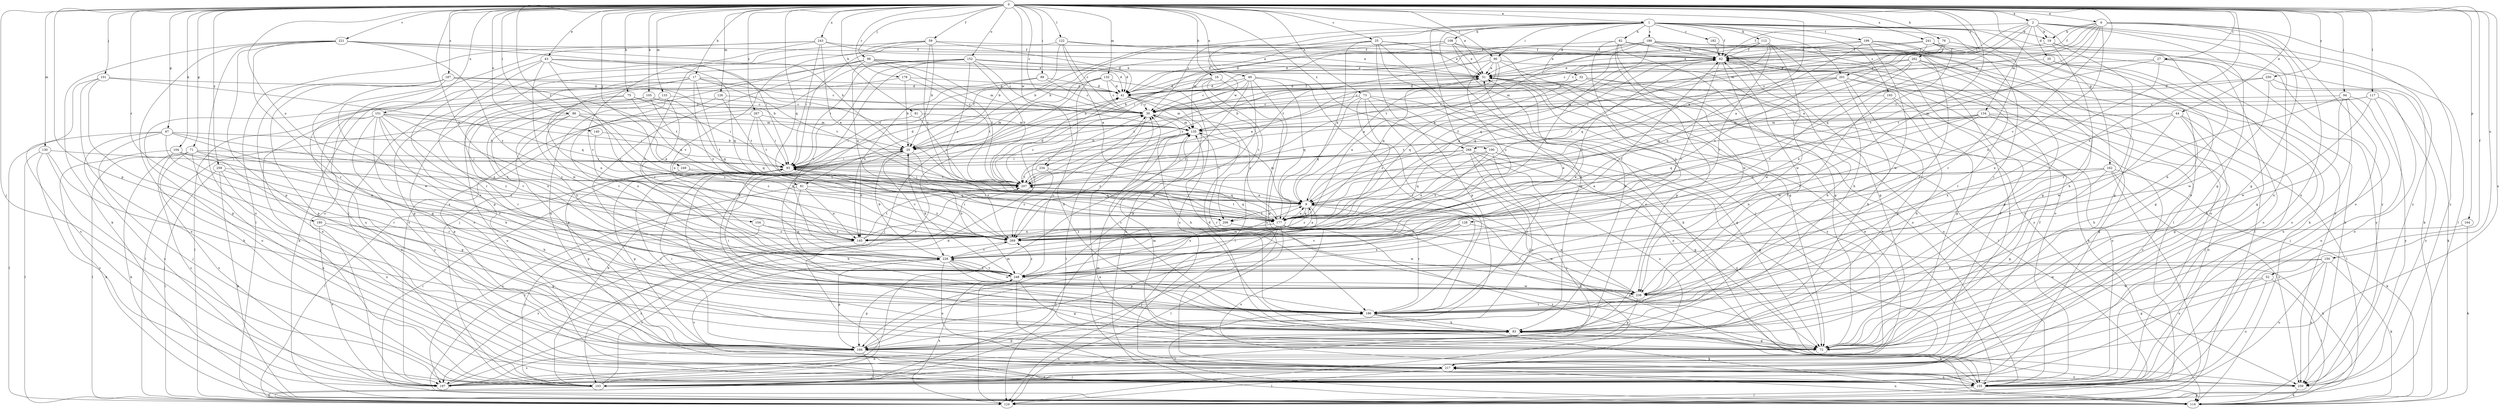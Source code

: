 strict digraph  {
0;
1;
2;
6;
9;
16;
17;
19;
20;
25;
27;
30;
32;
35;
41;
43;
44;
49;
51;
52;
59;
61;
62;
67;
71;
72;
73;
75;
76;
81;
82;
83;
86;
88;
90;
93;
94;
98;
101;
103;
104;
105;
108;
112;
114;
117;
122;
124;
126;
128;
130;
132;
133;
134;
135;
140;
145;
150;
151;
152;
154;
155;
162;
164;
166;
177;
178;
180;
182;
186;
187;
188;
190;
193;
197;
199;
201;
206;
207;
217;
221;
228;
234;
238;
241;
243;
248;
249;
250;
258;
259;
262;
267;
268;
269;
0 -> 1  [label=a];
0 -> 2  [label=a];
0 -> 6  [label=a];
0 -> 9  [label=a];
0 -> 16  [label=b];
0 -> 17  [label=b];
0 -> 25  [label=c];
0 -> 27  [label=c];
0 -> 30  [label=c];
0 -> 43  [label=e];
0 -> 44  [label=e];
0 -> 49  [label=e];
0 -> 51  [label=e];
0 -> 52  [label=f];
0 -> 59  [label=f];
0 -> 61  [label=f];
0 -> 67  [label=g];
0 -> 71  [label=g];
0 -> 73  [label=h];
0 -> 75  [label=h];
0 -> 76  [label=h];
0 -> 81  [label=h];
0 -> 86  [label=i];
0 -> 88  [label=i];
0 -> 90  [label=i];
0 -> 94  [label=j];
0 -> 98  [label=j];
0 -> 101  [label=j];
0 -> 103  [label=j];
0 -> 104  [label=k];
0 -> 105  [label=k];
0 -> 117  [label=l];
0 -> 122  [label=l];
0 -> 126  [label=m];
0 -> 128  [label=m];
0 -> 130  [label=m];
0 -> 132  [label=m];
0 -> 133  [label=m];
0 -> 140  [label=n];
0 -> 145  [label=n];
0 -> 150  [label=o];
0 -> 151  [label=o];
0 -> 152  [label=o];
0 -> 154  [label=o];
0 -> 162  [label=p];
0 -> 164  [label=p];
0 -> 166  [label=p];
0 -> 177  [label=q];
0 -> 178  [label=r];
0 -> 180  [label=r];
0 -> 187  [label=s];
0 -> 217  [label=u];
0 -> 221  [label=v];
0 -> 228  [label=v];
0 -> 234  [label=w];
0 -> 241  [label=x];
0 -> 243  [label=x];
0 -> 248  [label=x];
0 -> 249  [label=y];
0 -> 250  [label=y];
0 -> 258  [label=y];
0 -> 262  [label=z];
0 -> 267  [label=z];
0 -> 268  [label=z];
1 -> 19  [label=b];
1 -> 30  [label=c];
1 -> 32  [label=d];
1 -> 61  [label=f];
1 -> 62  [label=f];
1 -> 82  [label=h];
1 -> 90  [label=i];
1 -> 108  [label=k];
1 -> 112  [label=k];
1 -> 166  [label=p];
1 -> 182  [label=r];
1 -> 186  [label=r];
1 -> 188  [label=s];
1 -> 190  [label=s];
1 -> 193  [label=s];
1 -> 199  [label=t];
1 -> 201  [label=t];
1 -> 217  [label=u];
1 -> 234  [label=w];
1 -> 259  [label=y];
2 -> 9  [label=a];
2 -> 19  [label=b];
2 -> 35  [label=d];
2 -> 62  [label=f];
2 -> 72  [label=g];
2 -> 83  [label=h];
2 -> 134  [label=m];
2 -> 177  [label=q];
2 -> 201  [label=t];
2 -> 217  [label=u];
2 -> 259  [label=y];
6 -> 9  [label=a];
6 -> 19  [label=b];
6 -> 62  [label=f];
6 -> 72  [label=g];
6 -> 135  [label=m];
6 -> 155  [label=o];
6 -> 206  [label=t];
6 -> 217  [label=u];
6 -> 248  [label=x];
6 -> 259  [label=y];
6 -> 268  [label=z];
9 -> 62  [label=f];
9 -> 135  [label=m];
9 -> 177  [label=q];
9 -> 186  [label=r];
9 -> 206  [label=t];
9 -> 248  [label=x];
9 -> 269  [label=z];
16 -> 20  [label=b];
16 -> 41  [label=d];
16 -> 72  [label=g];
16 -> 124  [label=l];
16 -> 206  [label=t];
17 -> 30  [label=c];
17 -> 41  [label=d];
17 -> 114  [label=k];
17 -> 166  [label=p];
17 -> 206  [label=t];
17 -> 207  [label=t];
17 -> 248  [label=x];
17 -> 269  [label=z];
19 -> 62  [label=f];
19 -> 83  [label=h];
19 -> 124  [label=l];
19 -> 186  [label=r];
20 -> 93  [label=i];
20 -> 145  [label=n];
20 -> 228  [label=v];
20 -> 248  [label=x];
20 -> 269  [label=z];
25 -> 9  [label=a];
25 -> 20  [label=b];
25 -> 41  [label=d];
25 -> 51  [label=e];
25 -> 62  [label=f];
25 -> 83  [label=h];
25 -> 114  [label=k];
25 -> 166  [label=p];
27 -> 51  [label=e];
27 -> 72  [label=g];
27 -> 207  [label=t];
27 -> 248  [label=x];
27 -> 259  [label=y];
30 -> 62  [label=f];
30 -> 83  [label=h];
30 -> 124  [label=l];
30 -> 135  [label=m];
32 -> 20  [label=b];
32 -> 41  [label=d];
32 -> 114  [label=k];
32 -> 124  [label=l];
32 -> 155  [label=o];
32 -> 177  [label=q];
35 -> 51  [label=e];
35 -> 72  [label=g];
35 -> 155  [label=o];
41 -> 30  [label=c];
41 -> 135  [label=m];
41 -> 217  [label=u];
43 -> 51  [label=e];
43 -> 166  [label=p];
43 -> 177  [label=q];
43 -> 186  [label=r];
43 -> 207  [label=t];
43 -> 228  [label=v];
43 -> 238  [label=w];
44 -> 72  [label=g];
44 -> 83  [label=h];
44 -> 103  [label=j];
44 -> 135  [label=m];
44 -> 186  [label=r];
44 -> 207  [label=t];
44 -> 248  [label=x];
49 -> 30  [label=c];
49 -> 41  [label=d];
49 -> 166  [label=p];
49 -> 177  [label=q];
49 -> 186  [label=r];
49 -> 207  [label=t];
49 -> 217  [label=u];
49 -> 269  [label=z];
51 -> 41  [label=d];
51 -> 197  [label=s];
51 -> 207  [label=t];
52 -> 72  [label=g];
52 -> 124  [label=l];
52 -> 155  [label=o];
52 -> 238  [label=w];
59 -> 9  [label=a];
59 -> 20  [label=b];
59 -> 41  [label=d];
59 -> 62  [label=f];
59 -> 103  [label=j];
59 -> 228  [label=v];
59 -> 248  [label=x];
61 -> 9  [label=a];
61 -> 83  [label=h];
61 -> 145  [label=n];
61 -> 197  [label=s];
61 -> 269  [label=z];
62 -> 51  [label=e];
62 -> 83  [label=h];
62 -> 124  [label=l];
62 -> 177  [label=q];
62 -> 228  [label=v];
62 -> 238  [label=w];
67 -> 20  [label=b];
67 -> 103  [label=j];
67 -> 124  [label=l];
67 -> 186  [label=r];
67 -> 197  [label=s];
67 -> 248  [label=x];
67 -> 269  [label=z];
71 -> 72  [label=g];
71 -> 93  [label=i];
71 -> 114  [label=k];
71 -> 124  [label=l];
71 -> 155  [label=o];
71 -> 197  [label=s];
71 -> 269  [label=z];
72 -> 30  [label=c];
72 -> 41  [label=d];
72 -> 93  [label=i];
72 -> 135  [label=m];
73 -> 30  [label=c];
73 -> 72  [label=g];
73 -> 124  [label=l];
73 -> 155  [label=o];
73 -> 177  [label=q];
73 -> 186  [label=r];
73 -> 269  [label=z];
75 -> 9  [label=a];
75 -> 30  [label=c];
75 -> 93  [label=i];
75 -> 145  [label=n];
75 -> 155  [label=o];
76 -> 30  [label=c];
76 -> 62  [label=f];
76 -> 72  [label=g];
76 -> 93  [label=i];
81 -> 93  [label=i];
81 -> 135  [label=m];
81 -> 207  [label=t];
82 -> 41  [label=d];
82 -> 62  [label=f];
82 -> 72  [label=g];
82 -> 155  [label=o];
82 -> 166  [label=p];
82 -> 238  [label=w];
82 -> 248  [label=x];
82 -> 259  [label=y];
83 -> 30  [label=c];
83 -> 51  [label=e];
83 -> 62  [label=f];
83 -> 72  [label=g];
83 -> 93  [label=i];
83 -> 135  [label=m];
83 -> 166  [label=p];
86 -> 9  [label=a];
86 -> 124  [label=l];
86 -> 135  [label=m];
86 -> 228  [label=v];
86 -> 248  [label=x];
86 -> 269  [label=z];
88 -> 30  [label=c];
88 -> 41  [label=d];
88 -> 145  [label=n];
88 -> 238  [label=w];
90 -> 9  [label=a];
90 -> 20  [label=b];
90 -> 51  [label=e];
90 -> 155  [label=o];
90 -> 177  [label=q];
90 -> 259  [label=y];
90 -> 269  [label=z];
93 -> 41  [label=d];
93 -> 124  [label=l];
93 -> 166  [label=p];
93 -> 177  [label=q];
93 -> 207  [label=t];
94 -> 30  [label=c];
94 -> 83  [label=h];
94 -> 103  [label=j];
94 -> 217  [label=u];
94 -> 238  [label=w];
94 -> 259  [label=y];
98 -> 41  [label=d];
98 -> 51  [label=e];
98 -> 135  [label=m];
98 -> 155  [label=o];
98 -> 177  [label=q];
98 -> 186  [label=r];
98 -> 207  [label=t];
98 -> 217  [label=u];
101 -> 41  [label=d];
101 -> 155  [label=o];
101 -> 166  [label=p];
101 -> 177  [label=q];
101 -> 197  [label=s];
103 -> 20  [label=b];
103 -> 41  [label=d];
103 -> 62  [label=f];
103 -> 124  [label=l];
103 -> 228  [label=v];
104 -> 93  [label=i];
104 -> 114  [label=k];
104 -> 145  [label=n];
104 -> 186  [label=r];
104 -> 197  [label=s];
105 -> 30  [label=c];
105 -> 124  [label=l];
105 -> 145  [label=n];
105 -> 177  [label=q];
105 -> 186  [label=r];
108 -> 20  [label=b];
108 -> 51  [label=e];
108 -> 62  [label=f];
108 -> 72  [label=g];
108 -> 93  [label=i];
108 -> 103  [label=j];
108 -> 135  [label=m];
112 -> 51  [label=e];
112 -> 62  [label=f];
112 -> 83  [label=h];
112 -> 177  [label=q];
112 -> 207  [label=t];
112 -> 228  [label=v];
112 -> 238  [label=w];
114 -> 93  [label=i];
114 -> 135  [label=m];
114 -> 186  [label=r];
114 -> 207  [label=t];
114 -> 217  [label=u];
117 -> 30  [label=c];
117 -> 93  [label=i];
117 -> 155  [label=o];
117 -> 238  [label=w];
117 -> 259  [label=y];
122 -> 9  [label=a];
122 -> 20  [label=b];
122 -> 30  [label=c];
122 -> 51  [label=e];
122 -> 62  [label=f];
122 -> 93  [label=i];
124 -> 248  [label=x];
126 -> 30  [label=c];
126 -> 207  [label=t];
126 -> 248  [label=x];
128 -> 114  [label=k];
128 -> 228  [label=v];
128 -> 248  [label=x];
128 -> 269  [label=z];
130 -> 83  [label=h];
130 -> 93  [label=i];
130 -> 103  [label=j];
130 -> 124  [label=l];
130 -> 197  [label=s];
132 -> 30  [label=c];
132 -> 41  [label=d];
132 -> 83  [label=h];
132 -> 103  [label=j];
132 -> 197  [label=s];
132 -> 217  [label=u];
133 -> 30  [label=c];
133 -> 155  [label=o];
133 -> 166  [label=p];
133 -> 228  [label=v];
133 -> 248  [label=x];
134 -> 124  [label=l];
134 -> 135  [label=m];
134 -> 145  [label=n];
134 -> 155  [label=o];
134 -> 177  [label=q];
134 -> 197  [label=s];
134 -> 228  [label=v];
135 -> 20  [label=b];
135 -> 186  [label=r];
135 -> 207  [label=t];
135 -> 269  [label=z];
140 -> 20  [label=b];
140 -> 269  [label=z];
145 -> 30  [label=c];
145 -> 197  [label=s];
145 -> 207  [label=t];
150 -> 114  [label=k];
150 -> 155  [label=o];
150 -> 217  [label=u];
150 -> 238  [label=w];
150 -> 248  [label=x];
150 -> 259  [label=y];
151 -> 83  [label=h];
151 -> 93  [label=i];
151 -> 103  [label=j];
151 -> 135  [label=m];
151 -> 155  [label=o];
151 -> 186  [label=r];
151 -> 228  [label=v];
151 -> 248  [label=x];
151 -> 259  [label=y];
151 -> 269  [label=z];
152 -> 9  [label=a];
152 -> 30  [label=c];
152 -> 41  [label=d];
152 -> 51  [label=e];
152 -> 83  [label=h];
152 -> 93  [label=i];
152 -> 103  [label=j];
152 -> 197  [label=s];
152 -> 207  [label=t];
152 -> 228  [label=v];
154 -> 103  [label=j];
154 -> 145  [label=n];
154 -> 269  [label=z];
155 -> 51  [label=e];
155 -> 83  [label=h];
155 -> 114  [label=k];
155 -> 124  [label=l];
155 -> 228  [label=v];
162 -> 9  [label=a];
162 -> 72  [label=g];
162 -> 114  [label=k];
162 -> 124  [label=l];
162 -> 145  [label=n];
162 -> 207  [label=t];
162 -> 259  [label=y];
164 -> 114  [label=k];
164 -> 269  [label=z];
166 -> 9  [label=a];
166 -> 93  [label=i];
166 -> 124  [label=l];
166 -> 197  [label=s];
166 -> 217  [label=u];
177 -> 9  [label=a];
177 -> 30  [label=c];
177 -> 51  [label=e];
177 -> 72  [label=g];
177 -> 103  [label=j];
177 -> 124  [label=l];
177 -> 145  [label=n];
177 -> 155  [label=o];
177 -> 166  [label=p];
177 -> 207  [label=t];
177 -> 238  [label=w];
177 -> 259  [label=y];
177 -> 269  [label=z];
178 -> 20  [label=b];
178 -> 41  [label=d];
178 -> 207  [label=t];
178 -> 217  [label=u];
180 -> 72  [label=g];
180 -> 197  [label=s];
180 -> 269  [label=z];
182 -> 62  [label=f];
182 -> 124  [label=l];
186 -> 83  [label=h];
186 -> 93  [label=i];
186 -> 114  [label=k];
187 -> 20  [label=b];
187 -> 41  [label=d];
187 -> 72  [label=g];
187 -> 155  [label=o];
187 -> 166  [label=p];
187 -> 207  [label=t];
187 -> 238  [label=w];
188 -> 9  [label=a];
188 -> 62  [label=f];
188 -> 72  [label=g];
188 -> 93  [label=i];
188 -> 114  [label=k];
188 -> 155  [label=o];
188 -> 177  [label=q];
188 -> 197  [label=s];
188 -> 207  [label=t];
188 -> 269  [label=z];
190 -> 72  [label=g];
190 -> 93  [label=i];
190 -> 145  [label=n];
190 -> 155  [label=o];
190 -> 186  [label=r];
190 -> 269  [label=z];
193 -> 30  [label=c];
193 -> 83  [label=h];
193 -> 155  [label=o];
193 -> 238  [label=w];
197 -> 51  [label=e];
197 -> 83  [label=h];
197 -> 135  [label=m];
197 -> 269  [label=z];
199 -> 41  [label=d];
199 -> 62  [label=f];
199 -> 72  [label=g];
199 -> 114  [label=k];
199 -> 145  [label=n];
199 -> 186  [label=r];
199 -> 238  [label=w];
201 -> 9  [label=a];
201 -> 30  [label=c];
201 -> 41  [label=d];
201 -> 72  [label=g];
201 -> 83  [label=h];
201 -> 103  [label=j];
201 -> 166  [label=p];
206 -> 93  [label=i];
206 -> 103  [label=j];
206 -> 238  [label=w];
207 -> 9  [label=a];
207 -> 30  [label=c];
207 -> 41  [label=d];
207 -> 51  [label=e];
207 -> 93  [label=i];
207 -> 177  [label=q];
217 -> 62  [label=f];
217 -> 103  [label=j];
217 -> 124  [label=l];
217 -> 155  [label=o];
217 -> 197  [label=s];
217 -> 259  [label=y];
221 -> 20  [label=b];
221 -> 62  [label=f];
221 -> 93  [label=i];
221 -> 103  [label=j];
221 -> 114  [label=k];
221 -> 155  [label=o];
221 -> 166  [label=p];
221 -> 186  [label=r];
221 -> 269  [label=z];
228 -> 20  [label=b];
228 -> 51  [label=e];
228 -> 62  [label=f];
228 -> 166  [label=p];
228 -> 186  [label=r];
228 -> 217  [label=u];
228 -> 238  [label=w];
228 -> 248  [label=x];
234 -> 177  [label=q];
234 -> 207  [label=t];
234 -> 269  [label=z];
238 -> 9  [label=a];
238 -> 166  [label=p];
238 -> 186  [label=r];
241 -> 30  [label=c];
241 -> 51  [label=e];
241 -> 62  [label=f];
241 -> 114  [label=k];
241 -> 186  [label=r];
241 -> 248  [label=x];
241 -> 269  [label=z];
243 -> 9  [label=a];
243 -> 51  [label=e];
243 -> 62  [label=f];
243 -> 93  [label=i];
243 -> 124  [label=l];
243 -> 197  [label=s];
243 -> 228  [label=v];
248 -> 20  [label=b];
248 -> 30  [label=c];
248 -> 51  [label=e];
248 -> 72  [label=g];
248 -> 124  [label=l];
248 -> 166  [label=p];
248 -> 217  [label=u];
248 -> 228  [label=v];
248 -> 238  [label=w];
248 -> 269  [label=z];
249 -> 166  [label=p];
249 -> 177  [label=q];
249 -> 207  [label=t];
250 -> 41  [label=d];
250 -> 114  [label=k];
250 -> 135  [label=m];
250 -> 155  [label=o];
250 -> 238  [label=w];
258 -> 83  [label=h];
258 -> 114  [label=k];
258 -> 124  [label=l];
258 -> 155  [label=o];
258 -> 207  [label=t];
259 -> 9  [label=a];
259 -> 114  [label=k];
262 -> 51  [label=e];
262 -> 135  [label=m];
262 -> 155  [label=o];
262 -> 166  [label=p];
262 -> 177  [label=q];
262 -> 186  [label=r];
262 -> 228  [label=v];
267 -> 93  [label=i];
267 -> 135  [label=m];
267 -> 166  [label=p];
267 -> 177  [label=q];
267 -> 207  [label=t];
268 -> 72  [label=g];
268 -> 93  [label=i];
268 -> 103  [label=j];
268 -> 166  [label=p];
268 -> 177  [label=q];
268 -> 207  [label=t];
268 -> 217  [label=u];
269 -> 9  [label=a];
269 -> 62  [label=f];
269 -> 93  [label=i];
269 -> 228  [label=v];
}
